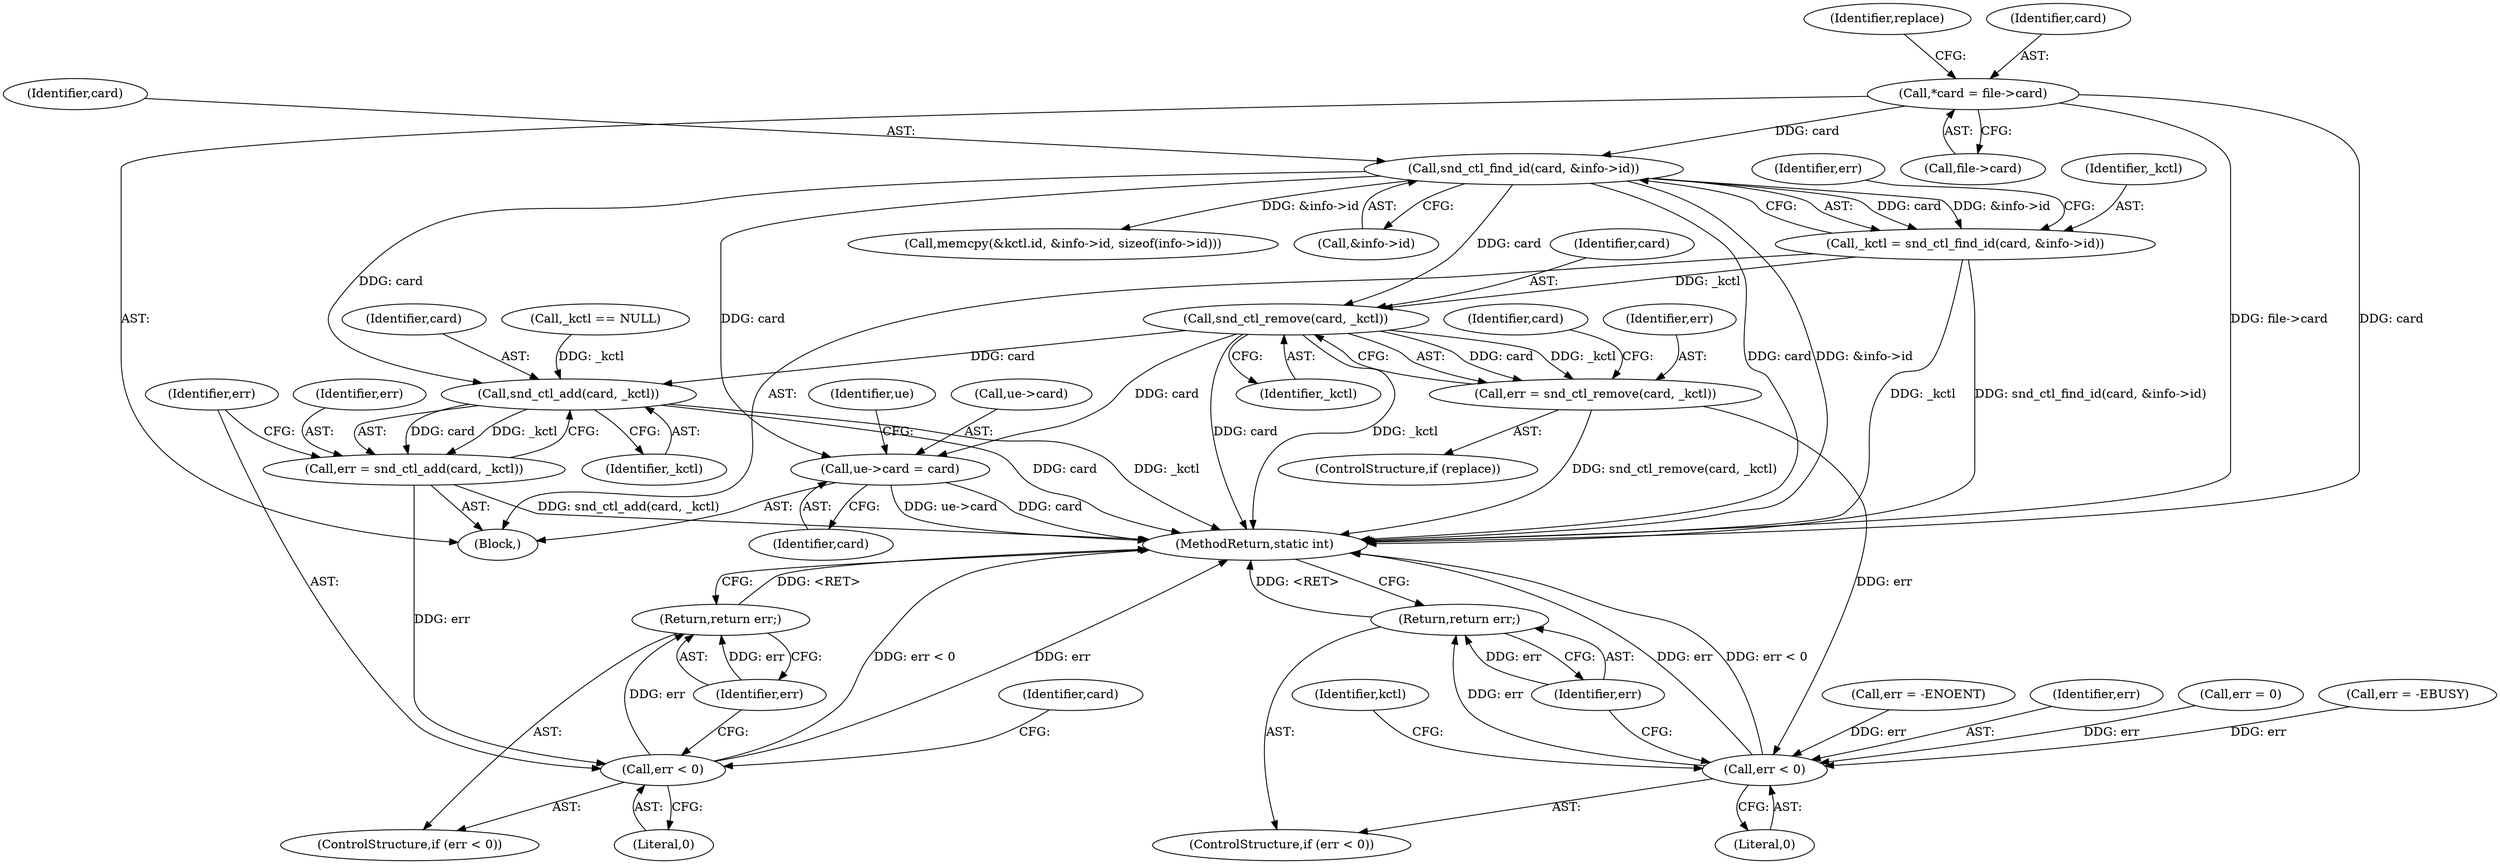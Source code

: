 digraph "0_linux_07f4d9d74a04aa7c72c5dae0ef97565f28f17b92@API" {
"1000193" [label="(Call,snd_ctl_remove(card, _kctl))"];
"1000177" [label="(Call,snd_ctl_find_id(card, &info->id))"];
"1000106" [label="(Call,*card = file->card)"];
"1000175" [label="(Call,_kctl = snd_ctl_find_id(card, &info->id))"];
"1000191" [label="(Call,err = snd_ctl_remove(card, _kctl))"];
"1000215" [label="(Call,err < 0)"];
"1000218" [label="(Return,return err;)"];
"1000413" [label="(Call,ue->card = card)"];
"1000521" [label="(Call,snd_ctl_add(card, _kctl))"];
"1000519" [label="(Call,err = snd_ctl_add(card, _kctl))"];
"1000525" [label="(Call,err < 0)"];
"1000528" [label="(Return,return err;)"];
"1000528" [label="(Return,return err;)"];
"1000175" [label="(Call,_kctl = snd_ctl_find_id(card, &info->id))"];
"1000529" [label="(Identifier,err)"];
"1000217" [label="(Literal,0)"];
"1000205" [label="(Call,err = -ENOENT)"];
"1000184" [label="(Identifier,err)"];
"1000176" [label="(Identifier,_kctl)"];
"1000522" [label="(Identifier,card)"];
"1000420" [label="(Identifier,ue)"];
"1000216" [label="(Identifier,err)"];
"1000191" [label="(Call,err = snd_ctl_remove(card, _kctl))"];
"1000521" [label="(Call,snd_ctl_add(card, _kctl))"];
"1000524" [label="(ControlStructure,if (err < 0))"];
"1000177" [label="(Call,snd_ctl_find_id(card, &info->id))"];
"1000121" [label="(Identifier,replace)"];
"1000413" [label="(Call,ue->card = card)"];
"1000194" [label="(Identifier,card)"];
"1000183" [label="(Call,err = 0)"];
"1000523" [label="(Identifier,_kctl)"];
"1000526" [label="(Identifier,err)"];
"1000417" [label="(Identifier,card)"];
"1000215" [label="(Call,err < 0)"];
"1000107" [label="(Identifier,card)"];
"1000527" [label="(Literal,0)"];
"1000414" [label="(Call,ue->card)"];
"1000519" [label="(Call,err = snd_ctl_add(card, _kctl))"];
"1000193" [label="(Call,snd_ctl_remove(card, _kctl))"];
"1000212" [label="(Identifier,card)"];
"1000197" [label="(Call,err = -EBUSY)"];
"1000223" [label="(Identifier,kctl)"];
"1000220" [label="(Call,memcpy(&kctl.id, &info->id, sizeof(info->id)))"];
"1000189" [label="(ControlStructure,if (replace))"];
"1000533" [label="(Identifier,card)"];
"1000104" [label="(Block,)"];
"1000179" [label="(Call,&info->id)"];
"1000195" [label="(Identifier,_kctl)"];
"1000192" [label="(Identifier,err)"];
"1000178" [label="(Identifier,card)"];
"1000520" [label="(Identifier,err)"];
"1000108" [label="(Call,file->card)"];
"1000546" [label="(MethodReturn,static int)"];
"1000481" [label="(Call,_kctl == NULL)"];
"1000106" [label="(Call,*card = file->card)"];
"1000219" [label="(Identifier,err)"];
"1000525" [label="(Call,err < 0)"];
"1000218" [label="(Return,return err;)"];
"1000214" [label="(ControlStructure,if (err < 0))"];
"1000193" -> "1000191"  [label="AST: "];
"1000193" -> "1000195"  [label="CFG: "];
"1000194" -> "1000193"  [label="AST: "];
"1000195" -> "1000193"  [label="AST: "];
"1000191" -> "1000193"  [label="CFG: "];
"1000193" -> "1000546"  [label="DDG: card"];
"1000193" -> "1000546"  [label="DDG: _kctl"];
"1000193" -> "1000191"  [label="DDG: card"];
"1000193" -> "1000191"  [label="DDG: _kctl"];
"1000177" -> "1000193"  [label="DDG: card"];
"1000175" -> "1000193"  [label="DDG: _kctl"];
"1000193" -> "1000413"  [label="DDG: card"];
"1000193" -> "1000521"  [label="DDG: card"];
"1000177" -> "1000175"  [label="AST: "];
"1000177" -> "1000179"  [label="CFG: "];
"1000178" -> "1000177"  [label="AST: "];
"1000179" -> "1000177"  [label="AST: "];
"1000175" -> "1000177"  [label="CFG: "];
"1000177" -> "1000546"  [label="DDG: card"];
"1000177" -> "1000546"  [label="DDG: &info->id"];
"1000177" -> "1000175"  [label="DDG: card"];
"1000177" -> "1000175"  [label="DDG: &info->id"];
"1000106" -> "1000177"  [label="DDG: card"];
"1000177" -> "1000220"  [label="DDG: &info->id"];
"1000177" -> "1000413"  [label="DDG: card"];
"1000177" -> "1000521"  [label="DDG: card"];
"1000106" -> "1000104"  [label="AST: "];
"1000106" -> "1000108"  [label="CFG: "];
"1000107" -> "1000106"  [label="AST: "];
"1000108" -> "1000106"  [label="AST: "];
"1000121" -> "1000106"  [label="CFG: "];
"1000106" -> "1000546"  [label="DDG: file->card"];
"1000106" -> "1000546"  [label="DDG: card"];
"1000175" -> "1000104"  [label="AST: "];
"1000176" -> "1000175"  [label="AST: "];
"1000184" -> "1000175"  [label="CFG: "];
"1000175" -> "1000546"  [label="DDG: _kctl"];
"1000175" -> "1000546"  [label="DDG: snd_ctl_find_id(card, &info->id)"];
"1000191" -> "1000189"  [label="AST: "];
"1000192" -> "1000191"  [label="AST: "];
"1000212" -> "1000191"  [label="CFG: "];
"1000191" -> "1000546"  [label="DDG: snd_ctl_remove(card, _kctl)"];
"1000191" -> "1000215"  [label="DDG: err"];
"1000215" -> "1000214"  [label="AST: "];
"1000215" -> "1000217"  [label="CFG: "];
"1000216" -> "1000215"  [label="AST: "];
"1000217" -> "1000215"  [label="AST: "];
"1000219" -> "1000215"  [label="CFG: "];
"1000223" -> "1000215"  [label="CFG: "];
"1000215" -> "1000546"  [label="DDG: err"];
"1000215" -> "1000546"  [label="DDG: err < 0"];
"1000205" -> "1000215"  [label="DDG: err"];
"1000183" -> "1000215"  [label="DDG: err"];
"1000197" -> "1000215"  [label="DDG: err"];
"1000215" -> "1000218"  [label="DDG: err"];
"1000218" -> "1000214"  [label="AST: "];
"1000218" -> "1000219"  [label="CFG: "];
"1000219" -> "1000218"  [label="AST: "];
"1000546" -> "1000218"  [label="CFG: "];
"1000218" -> "1000546"  [label="DDG: <RET>"];
"1000219" -> "1000218"  [label="DDG: err"];
"1000413" -> "1000104"  [label="AST: "];
"1000413" -> "1000417"  [label="CFG: "];
"1000414" -> "1000413"  [label="AST: "];
"1000417" -> "1000413"  [label="AST: "];
"1000420" -> "1000413"  [label="CFG: "];
"1000413" -> "1000546"  [label="DDG: ue->card"];
"1000413" -> "1000546"  [label="DDG: card"];
"1000521" -> "1000519"  [label="AST: "];
"1000521" -> "1000523"  [label="CFG: "];
"1000522" -> "1000521"  [label="AST: "];
"1000523" -> "1000521"  [label="AST: "];
"1000519" -> "1000521"  [label="CFG: "];
"1000521" -> "1000546"  [label="DDG: card"];
"1000521" -> "1000546"  [label="DDG: _kctl"];
"1000521" -> "1000519"  [label="DDG: card"];
"1000521" -> "1000519"  [label="DDG: _kctl"];
"1000481" -> "1000521"  [label="DDG: _kctl"];
"1000519" -> "1000104"  [label="AST: "];
"1000520" -> "1000519"  [label="AST: "];
"1000526" -> "1000519"  [label="CFG: "];
"1000519" -> "1000546"  [label="DDG: snd_ctl_add(card, _kctl)"];
"1000519" -> "1000525"  [label="DDG: err"];
"1000525" -> "1000524"  [label="AST: "];
"1000525" -> "1000527"  [label="CFG: "];
"1000526" -> "1000525"  [label="AST: "];
"1000527" -> "1000525"  [label="AST: "];
"1000529" -> "1000525"  [label="CFG: "];
"1000533" -> "1000525"  [label="CFG: "];
"1000525" -> "1000546"  [label="DDG: err < 0"];
"1000525" -> "1000546"  [label="DDG: err"];
"1000525" -> "1000528"  [label="DDG: err"];
"1000528" -> "1000524"  [label="AST: "];
"1000528" -> "1000529"  [label="CFG: "];
"1000529" -> "1000528"  [label="AST: "];
"1000546" -> "1000528"  [label="CFG: "];
"1000528" -> "1000546"  [label="DDG: <RET>"];
"1000529" -> "1000528"  [label="DDG: err"];
}
